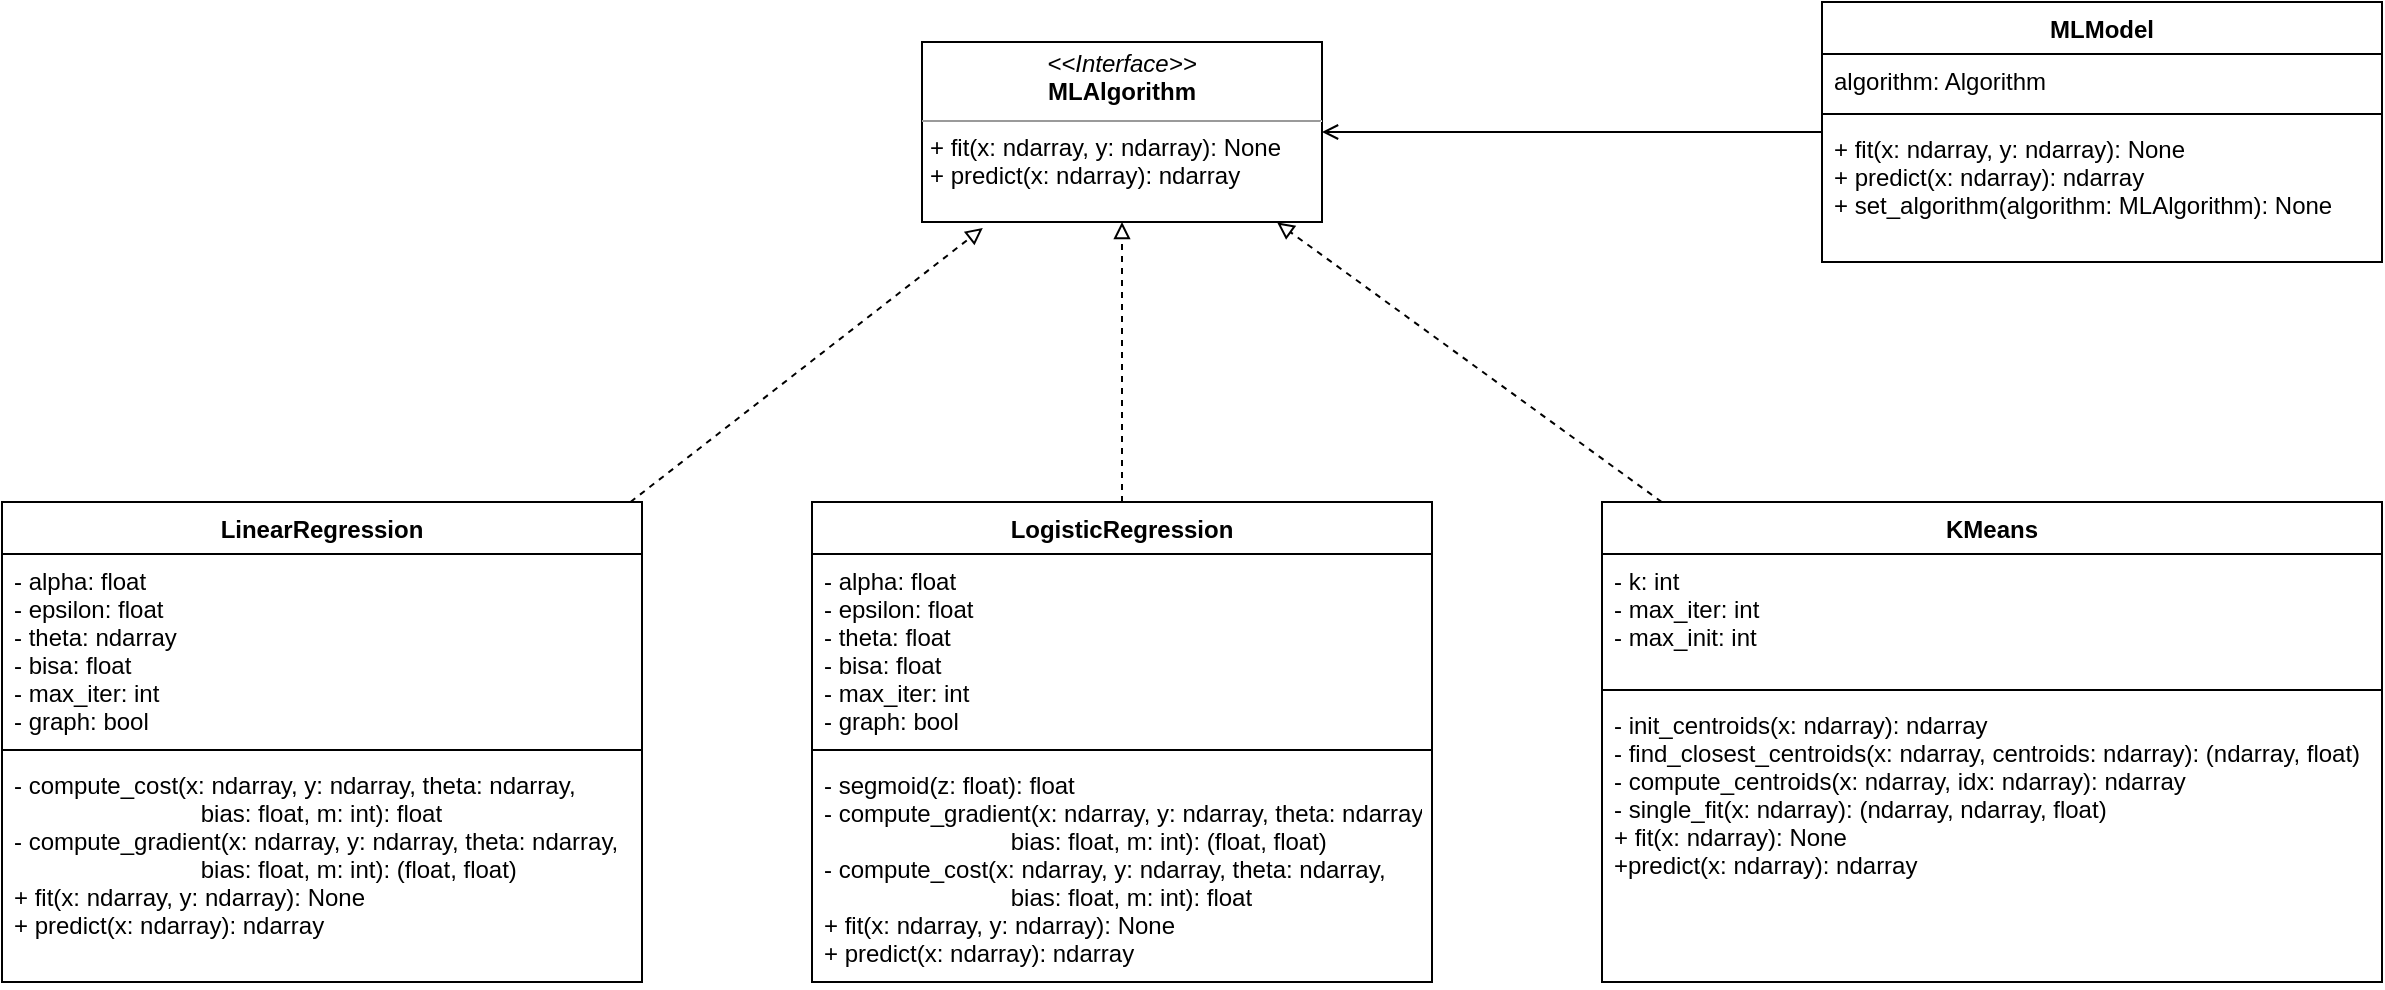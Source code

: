 <mxfile>
    <diagram id="oGozT7ml_9ITFYytoBWH" name="Page-1">
        <mxGraphModel dx="1978" dy="992" grid="1" gridSize="10" guides="1" tooltips="1" connect="0" arrows="1" fold="1" page="0" pageScale="1" pageWidth="1100" pageHeight="850" background="none" math="0" shadow="0">
            <root>
                <mxCell id="0"/>
                <mxCell id="1" parent="0"/>
                <mxCell id="2" value="&lt;p style=&quot;margin:0px;margin-top:4px;text-align:center;&quot;&gt;&lt;i&gt;&amp;lt;&amp;lt;Interface&amp;gt;&amp;gt;&lt;/i&gt;&lt;br&gt;&lt;b&gt;MLAlgorithm&lt;/b&gt;&lt;/p&gt;&lt;hr size=&quot;1&quot;&gt;&lt;p style=&quot;margin:0px;margin-left:4px;&quot;&gt;+ fit(x: ndarray, y: ndarray): None&lt;br style=&quot;padding: 0px; margin: 0px;&quot;&gt;+ predict(x: ndarray): ndarray&lt;br&gt;&lt;/p&gt;" style="verticalAlign=top;align=left;overflow=fill;fontSize=12;fontFamily=Helvetica;html=1;" vertex="1" parent="1">
                    <mxGeometry x="40" y="20" width="200" height="90" as="geometry"/>
                </mxCell>
                <mxCell id="24" style="edgeStyle=none;html=1;dashed=1;endArrow=block;endFill=0;" edge="1" parent="1" source="4">
                    <mxGeometry relative="1" as="geometry">
                        <mxPoint x="140" y="110" as="targetPoint"/>
                    </mxGeometry>
                </mxCell>
                <mxCell id="4" value="LogisticRegression" style="swimlane;fontStyle=1;align=center;verticalAlign=top;childLayout=stackLayout;horizontal=1;startSize=26;horizontalStack=0;resizeParent=1;resizeParentMax=0;resizeLast=0;collapsible=1;marginBottom=0;rotation=0;" vertex="1" parent="1">
                    <mxGeometry x="-15" y="250" width="310" height="240" as="geometry"/>
                </mxCell>
                <mxCell id="5" value="- alpha: float&#10;- epsilon: float&#10;- theta: float&#10;- bisa: float&#10;- max_iter: int&#10;- graph: bool" style="text;strokeColor=none;fillColor=none;align=left;verticalAlign=top;spacingLeft=4;spacingRight=4;overflow=hidden;rotatable=0;points=[[0,0.5],[1,0.5]];portConstraint=eastwest;rotation=0;" vertex="1" parent="4">
                    <mxGeometry y="26" width="310" height="94" as="geometry"/>
                </mxCell>
                <mxCell id="6" value="" style="line;strokeWidth=1;fillColor=none;align=left;verticalAlign=middle;spacingTop=-1;spacingLeft=3;spacingRight=3;rotatable=0;labelPosition=right;points=[];portConstraint=eastwest;strokeColor=inherit;" vertex="1" parent="4">
                    <mxGeometry y="120" width="310" height="8" as="geometry"/>
                </mxCell>
                <mxCell id="7" value="- segmoid(z: float): float&#10;- compute_gradient(x: ndarray, y: ndarray, theta: ndarray,&#10;                            bias: float, m: int): (float, float)&#10;- compute_cost(x: ndarray, y: ndarray, theta: ndarray, &#10;                            bias: float, m: int): float&#10;+ fit(x: ndarray, y: ndarray): None&#10;+ predict(x: ndarray): ndarray" style="text;strokeColor=none;fillColor=none;align=left;verticalAlign=top;spacingLeft=4;spacingRight=4;overflow=hidden;rotatable=0;points=[[0,0.5],[1,0.5]];portConstraint=eastwest;rotation=0;" vertex="1" parent="4">
                    <mxGeometry y="128" width="310" height="112" as="geometry"/>
                </mxCell>
                <mxCell id="26" style="edgeStyle=none;html=1;entryX=0.152;entryY=1.033;entryDx=0;entryDy=0;entryPerimeter=0;dashed=1;endArrow=block;endFill=0;" edge="1" parent="1" source="8" target="2">
                    <mxGeometry relative="1" as="geometry"/>
                </mxCell>
                <mxCell id="8" value="LinearRegression" style="swimlane;fontStyle=1;align=center;verticalAlign=top;childLayout=stackLayout;horizontal=1;startSize=26;horizontalStack=0;resizeParent=1;resizeParentMax=0;resizeLast=0;collapsible=1;marginBottom=0;rotation=0;" vertex="1" parent="1">
                    <mxGeometry x="-420" y="250" width="320" height="240" as="geometry"/>
                </mxCell>
                <mxCell id="9" value="- alpha: float&#10;- epsilon: float&#10;- theta: ndarray&#10;- bisa: float&#10;- max_iter: int&#10;- graph: bool" style="text;strokeColor=none;fillColor=none;align=left;verticalAlign=top;spacingLeft=4;spacingRight=4;overflow=hidden;rotatable=0;points=[[0,0.5],[1,0.5]];portConstraint=eastwest;" vertex="1" parent="8">
                    <mxGeometry y="26" width="320" height="94" as="geometry"/>
                </mxCell>
                <mxCell id="10" value="" style="line;strokeWidth=1;fillColor=none;align=left;verticalAlign=middle;spacingTop=-1;spacingLeft=3;spacingRight=3;rotatable=0;labelPosition=right;points=[];portConstraint=eastwest;strokeColor=inherit;" vertex="1" parent="8">
                    <mxGeometry y="120" width="320" height="8" as="geometry"/>
                </mxCell>
                <mxCell id="11" value="- compute_cost(x: ndarray, y: ndarray, theta: ndarray,&#10;                            bias: float, m: int): float&#10;- compute_gradient(x: ndarray, y: ndarray, theta: ndarray,&#10;                            bias: float, m: int): (float, float)&#10;+ fit(x: ndarray, y: ndarray): None&#10;+ predict(x: ndarray): ndarray" style="text;strokeColor=none;fillColor=none;align=left;verticalAlign=top;spacingLeft=4;spacingRight=4;overflow=hidden;rotatable=0;points=[[0,0.5],[1,0.5]];portConstraint=eastwest;" vertex="1" parent="8">
                    <mxGeometry y="128" width="320" height="112" as="geometry"/>
                </mxCell>
                <mxCell id="27" style="edgeStyle=none;html=1;entryX=0.888;entryY=1.003;entryDx=0;entryDy=0;entryPerimeter=0;dashed=1;endArrow=block;endFill=0;" edge="1" parent="1" source="12" target="2">
                    <mxGeometry relative="1" as="geometry"/>
                </mxCell>
                <mxCell id="12" value="KMeans" style="swimlane;fontStyle=1;align=center;verticalAlign=top;childLayout=stackLayout;horizontal=1;startSize=26;horizontalStack=0;resizeParent=1;resizeParentMax=0;resizeLast=0;collapsible=1;marginBottom=0;rotation=0;" vertex="1" parent="1">
                    <mxGeometry x="380" y="250" width="390" height="240" as="geometry"/>
                </mxCell>
                <mxCell id="13" value="- k: int&#10;- max_iter: int&#10;- max_init: int" style="text;strokeColor=none;fillColor=none;align=left;verticalAlign=top;spacingLeft=4;spacingRight=4;overflow=hidden;rotatable=0;points=[[0,0.5],[1,0.5]];portConstraint=eastwest;" vertex="1" parent="12">
                    <mxGeometry y="26" width="390" height="64" as="geometry"/>
                </mxCell>
                <mxCell id="14" value="" style="line;strokeWidth=1;fillColor=none;align=left;verticalAlign=middle;spacingTop=-1;spacingLeft=3;spacingRight=3;rotatable=0;labelPosition=right;points=[];portConstraint=eastwest;strokeColor=inherit;" vertex="1" parent="12">
                    <mxGeometry y="90" width="390" height="8" as="geometry"/>
                </mxCell>
                <mxCell id="15" value="- init_centroids(x: ndarray): ndarray&#10;- find_closest_centroids(x: ndarray, centroids: ndarray): (ndarray, float)&#10;- compute_centroids(x: ndarray, idx: ndarray): ndarray&#10;- single_fit(x: ndarray): (ndarray, ndarray, float)&#10;+ fit(x: ndarray): None&#10;+predict(x: ndarray): ndarray" style="text;strokeColor=none;fillColor=none;align=left;verticalAlign=top;spacingLeft=4;spacingRight=4;overflow=hidden;rotatable=0;points=[[0,0.5],[1,0.5]];portConstraint=eastwest;" vertex="1" parent="12">
                    <mxGeometry y="98" width="390" height="142" as="geometry"/>
                </mxCell>
                <mxCell id="28" style="edgeStyle=none;html=1;endArrow=open;endFill=0;" edge="1" parent="1" source="19" target="2">
                    <mxGeometry relative="1" as="geometry"/>
                </mxCell>
                <mxCell id="19" value="MLModel" style="swimlane;fontStyle=1;align=center;verticalAlign=top;childLayout=stackLayout;horizontal=1;startSize=26;horizontalStack=0;resizeParent=1;resizeParentMax=0;resizeLast=0;collapsible=1;marginBottom=0;" vertex="1" parent="1">
                    <mxGeometry x="490" width="280" height="130" as="geometry"/>
                </mxCell>
                <mxCell id="20" value="algorithm: Algorithm" style="text;strokeColor=none;fillColor=none;align=left;verticalAlign=top;spacingLeft=4;spacingRight=4;overflow=hidden;rotatable=0;points=[[0,0.5],[1,0.5]];portConstraint=eastwest;" vertex="1" parent="19">
                    <mxGeometry y="26" width="280" height="26" as="geometry"/>
                </mxCell>
                <mxCell id="21" value="" style="line;strokeWidth=1;fillColor=none;align=left;verticalAlign=middle;spacingTop=-1;spacingLeft=3;spacingRight=3;rotatable=0;labelPosition=right;points=[];portConstraint=eastwest;strokeColor=inherit;" vertex="1" parent="19">
                    <mxGeometry y="52" width="280" height="8" as="geometry"/>
                </mxCell>
                <mxCell id="22" value="+ fit(x: ndarray, y: ndarray): None&#10;+ predict(x: ndarray): ndarray&#10;+ set_algorithm(algorithm: MLAlgorithm): None" style="text;strokeColor=none;fillColor=none;align=left;verticalAlign=top;spacingLeft=4;spacingRight=4;overflow=hidden;rotatable=0;points=[[0,0.5],[1,0.5]];portConstraint=eastwest;" vertex="1" parent="19">
                    <mxGeometry y="60" width="280" height="70" as="geometry"/>
                </mxCell>
            </root>
        </mxGraphModel>
    </diagram>
</mxfile>